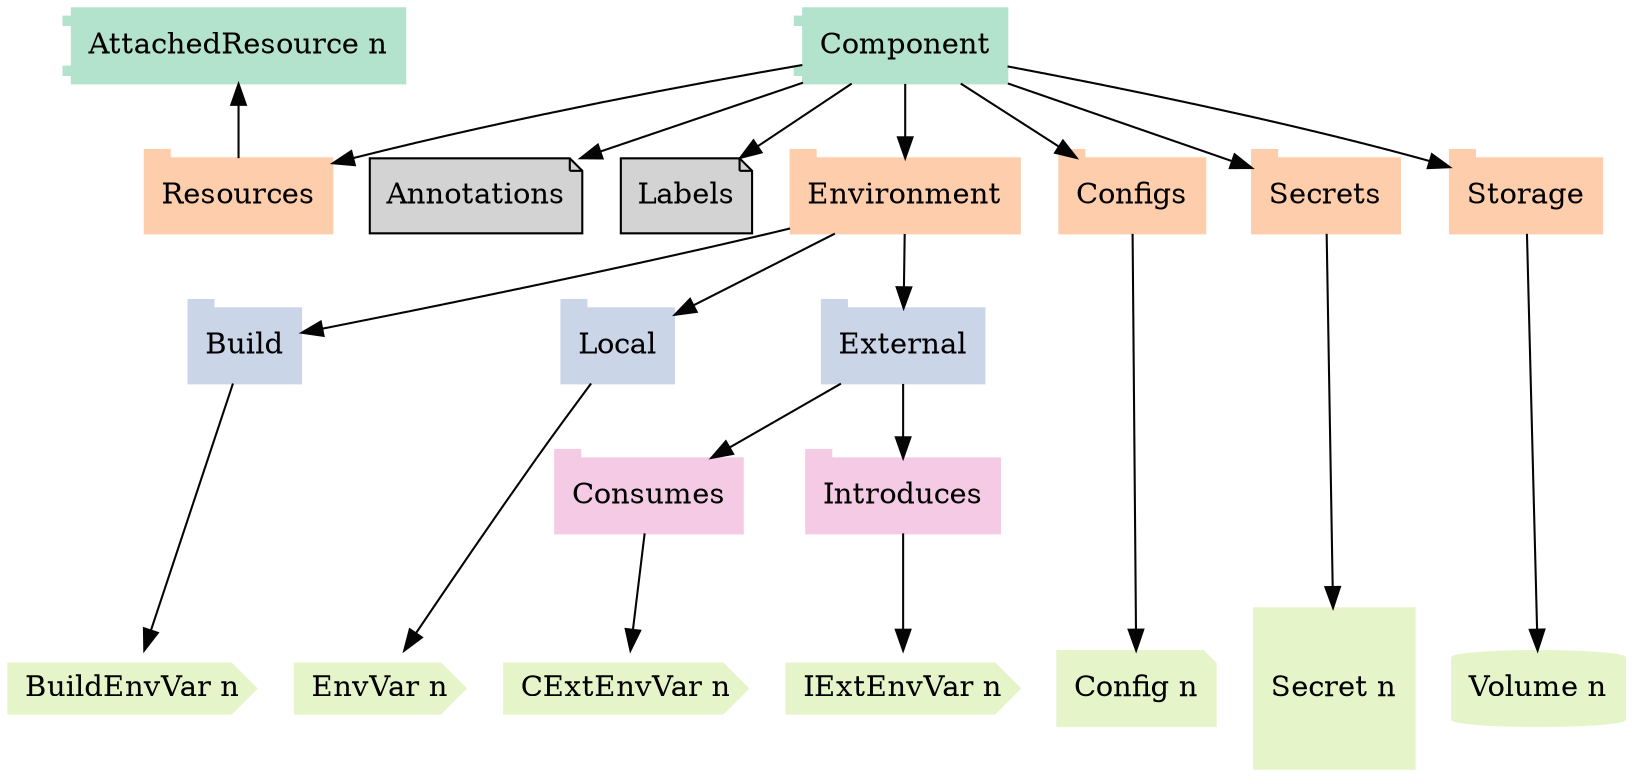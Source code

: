 digraph G {
    rankdir="lr"
    node [colorscheme=pastel25,style="filled"]
    edge [color=gray2]
    /* Entities */
    Component [shape=component,color=1]

    Annotations [shape=note]
    Labels [shape=note]

    Resources [shape=tab,color=2]
    "AttachedResource n" [shape=component,color=1]

    Environment [shape=tab,color=2]
    Build [shape=tab,color=3]
    Local [shape=tab,color=3]
    External [shape=tab,color=3]
    Consumes [shape=tab,color=4]
    Introduces [shape=tab,color=4]
    "EnvVar n" [shape=cds,color=5]
    "BuildEnvVar n" [shape=cds,color=5]
    "CExtEnvVar n" [shape=cds,color=5]
    "IExtEnvVar n" [shape=cds,color=5]

    Configs [shape=tab,color=2]
    "Config n" [shape=note,color=5]

    Secrets [shape=tab,color=2]
    "Secret n" [shape=Msquare,color=5]

    Storage [shape=tab,color=2]
    "Volume n" [shape=cylinder,color=5]

    { rank=same; Component "AttachedResource n"}
    { rank=same; Resources Environment Configs Secrets Storage }
    { rank=same; Local External Build }
    { rank=same; Consumes Introduces }
    { rank=same; "EnvVar n" "BuildEnvVar n" "IExtEnvVar n" "CExtEnvVar n" "Config n" "Secret n" "Volume n" }



    //shortName [label="shortName", shape="|square,rectangle,circle,ellipse,triangle,plaintext,point,diamond,pentagon,hexagon,septagon,octagon,egg,trapezium,parallelogram,house,doublecircle,doubleoctagon,tripleoctagon,invtriangle,invtrapezium,invhouse,Mdiamond,Msquare,Mcircle,none,note,tab,folder,box3d|", URL="http://en.wikipedia.org/wiki/John de Fries"]
    
    /* Relationships */
    Component -> Annotations
    Component -> Labels
    Component -> Resources
    Component -> Environment
    Component -> Configs
    Component -> Secrets
    Component -> Storage 

    Environment -> Build
    Environment -> Local
    Environment -> External

    Build -> "BuildEnvVar n"
    Local -> "EnvVar n"

    External -> Consumes
    External -> Introduces

    Consumes -> "CExtEnvVar n"
    Introduces -> "IExtEnvVar n"

    Configs -> "Config n"

    Secrets -> "Secret n"

    Resources -> "AttachedResource n"

    Storage -> "Volume n"


    /* Ranks */
    //{ rank=lr|same,min,max,# max is bottom|; shortName; };
}
